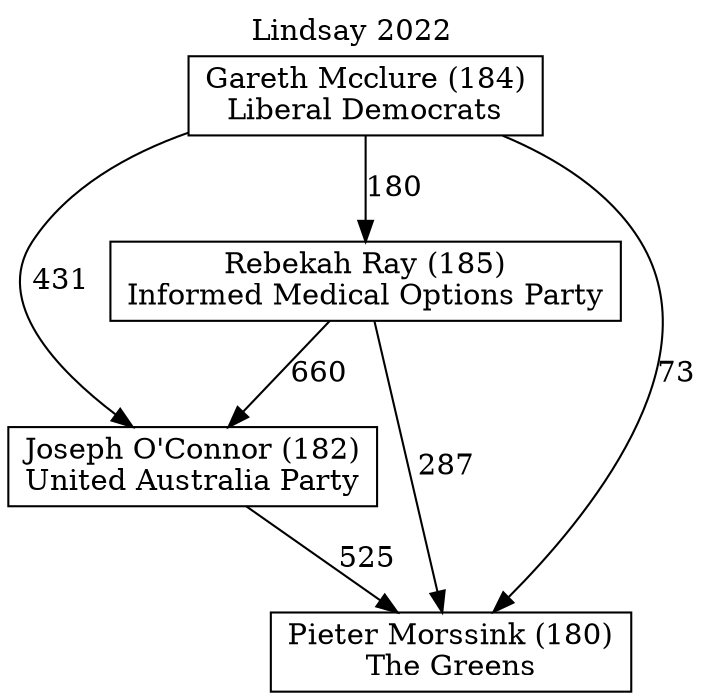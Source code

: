 // House preference flow
digraph "Pieter Morssink (180)_Lindsay_2022" {
	graph [label="Lindsay 2022" labelloc=t mclimit=10]
	node [shape=box]
	"Joseph O'Connor (182)" [label="Joseph O'Connor (182)
United Australia Party"]
	"Rebekah Ray (185)" [label="Rebekah Ray (185)
Informed Medical Options Party"]
	"Gareth Mcclure (184)" [label="Gareth Mcclure (184)
Liberal Democrats"]
	"Pieter Morssink (180)" [label="Pieter Morssink (180)
The Greens"]
	"Gareth Mcclure (184)" -> "Joseph O'Connor (182)" [label=431]
	"Gareth Mcclure (184)" -> "Pieter Morssink (180)" [label=73]
	"Rebekah Ray (185)" -> "Joseph O'Connor (182)" [label=660]
	"Gareth Mcclure (184)" -> "Rebekah Ray (185)" [label=180]
	"Joseph O'Connor (182)" -> "Pieter Morssink (180)" [label=525]
	"Rebekah Ray (185)" -> "Pieter Morssink (180)" [label=287]
}
